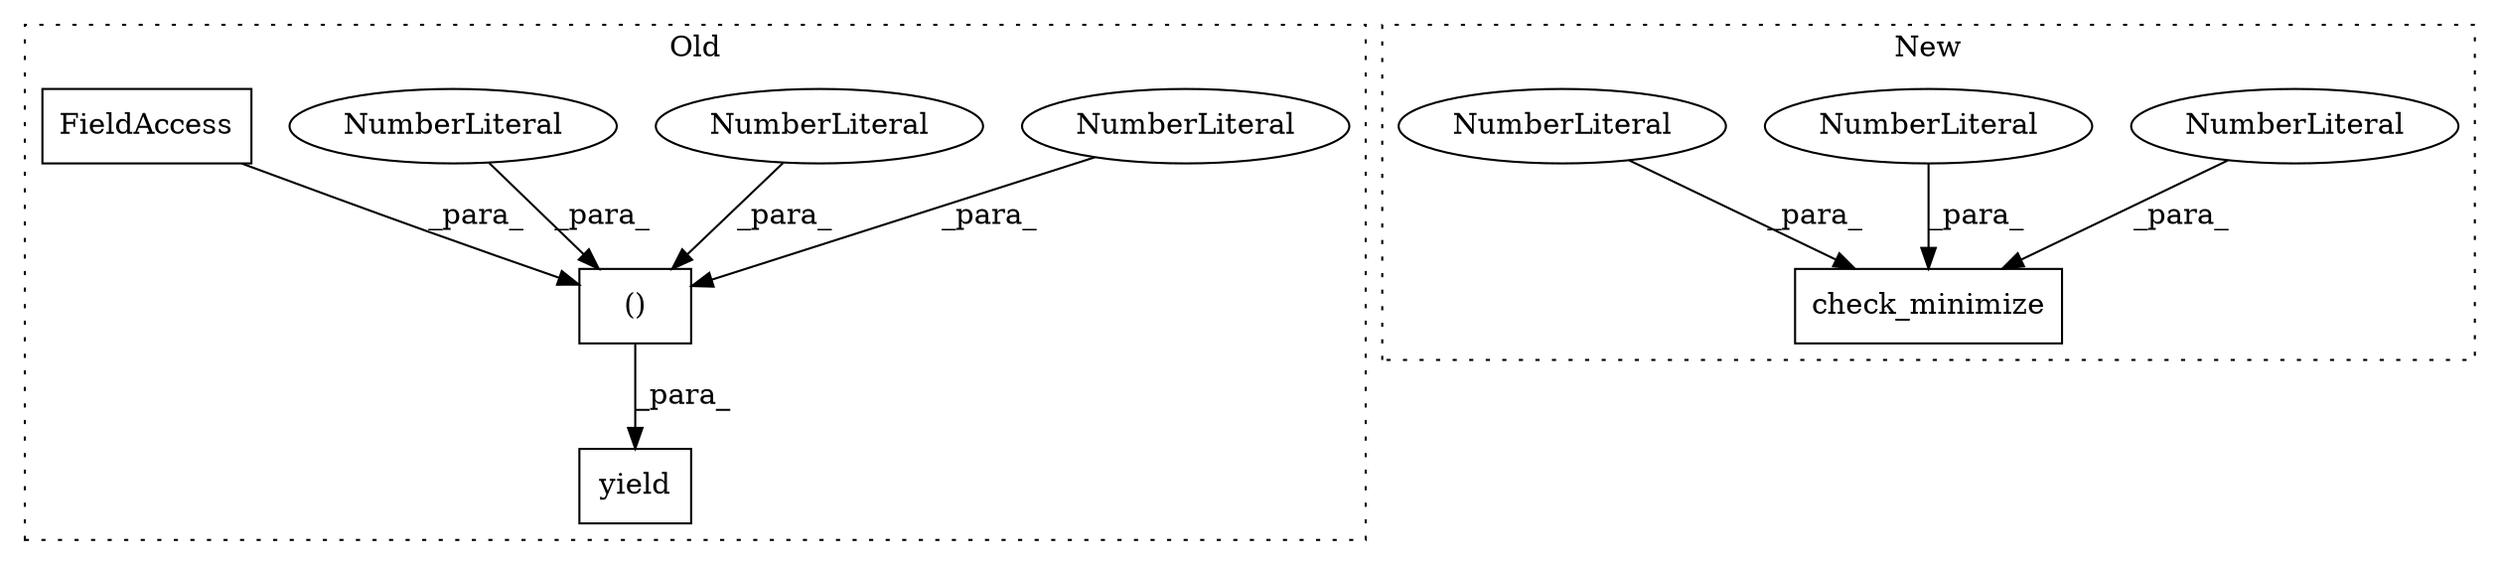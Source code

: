 digraph G {
subgraph cluster0 {
1 [label="yield" a="112" s="2298" l="14" shape="box"];
3 [label="()" a="106" s="2312" l="218" shape="box"];
5 [label="NumberLiteral" a="34" s="2497" l="4" shape="ellipse"];
6 [label="NumberLiteral" a="34" s="2529" l="1" shape="ellipse"];
7 [label="NumberLiteral" a="34" s="2514" l="2" shape="ellipse"];
10 [label="FieldAccess" a="22" s="2312" l="14" shape="box"];
label = "Old";
style="dotted";
}
subgraph cluster1 {
2 [label="check_minimize" a="32" s="2004,2138" l="15,1" shape="box"];
4 [label="NumberLiteral" a="34" s="2137" l="1" shape="ellipse"];
8 [label="NumberLiteral" a="34" s="2036" l="3" shape="ellipse"];
9 [label="NumberLiteral" a="34" s="2129" l="4" shape="ellipse"];
label = "New";
style="dotted";
}
3 -> 1 [label="_para_"];
4 -> 2 [label="_para_"];
5 -> 3 [label="_para_"];
6 -> 3 [label="_para_"];
7 -> 3 [label="_para_"];
8 -> 2 [label="_para_"];
9 -> 2 [label="_para_"];
10 -> 3 [label="_para_"];
}